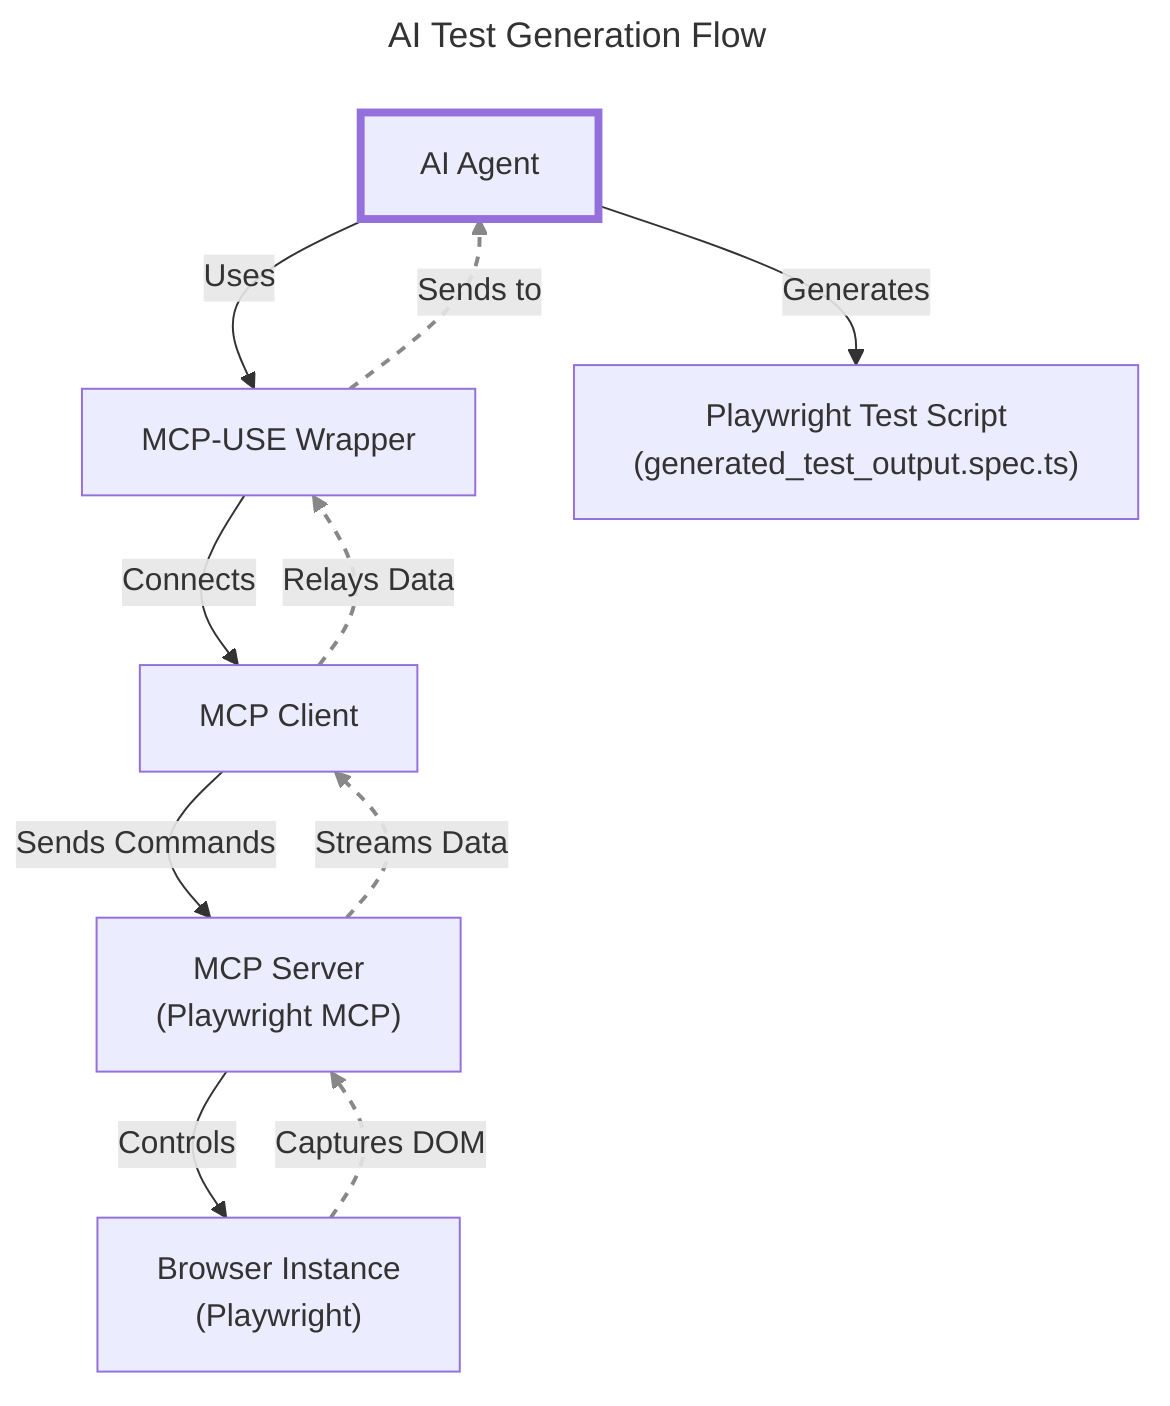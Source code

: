 ---
title: AI Test Generation Flow
---
flowchart TD
    A["AI Agent"]
    B["MCP-USE Wrapper"]
    C["MCP Client"]
    D["MCP Server<br>(Playwright MCP)"]
    E["Browser Instance<br>(Playwright)"]
    F["Playwright Test Script<br>(generated_test_output.spec.ts)"]

    %% Main linear process
    A -->|Uses| B
    B -->|Connects| C
    C -->|Sends Commands| D
    D -->|Controls| E
    A -->|Generates| F

    %% Feedback and data flows (shown as dotted lines)
    E -.->|Captures DOM| D
    D -.->|Streams Data| C
    C -.->|Relays Data| B
    B -.->|Sends to| A

    style A stroke-width:4px,stroke-dasharray: 0
    linkStyle 5,6,7,8 stroke: #888, stroke-width:2px, stroke-dasharray: 5,7